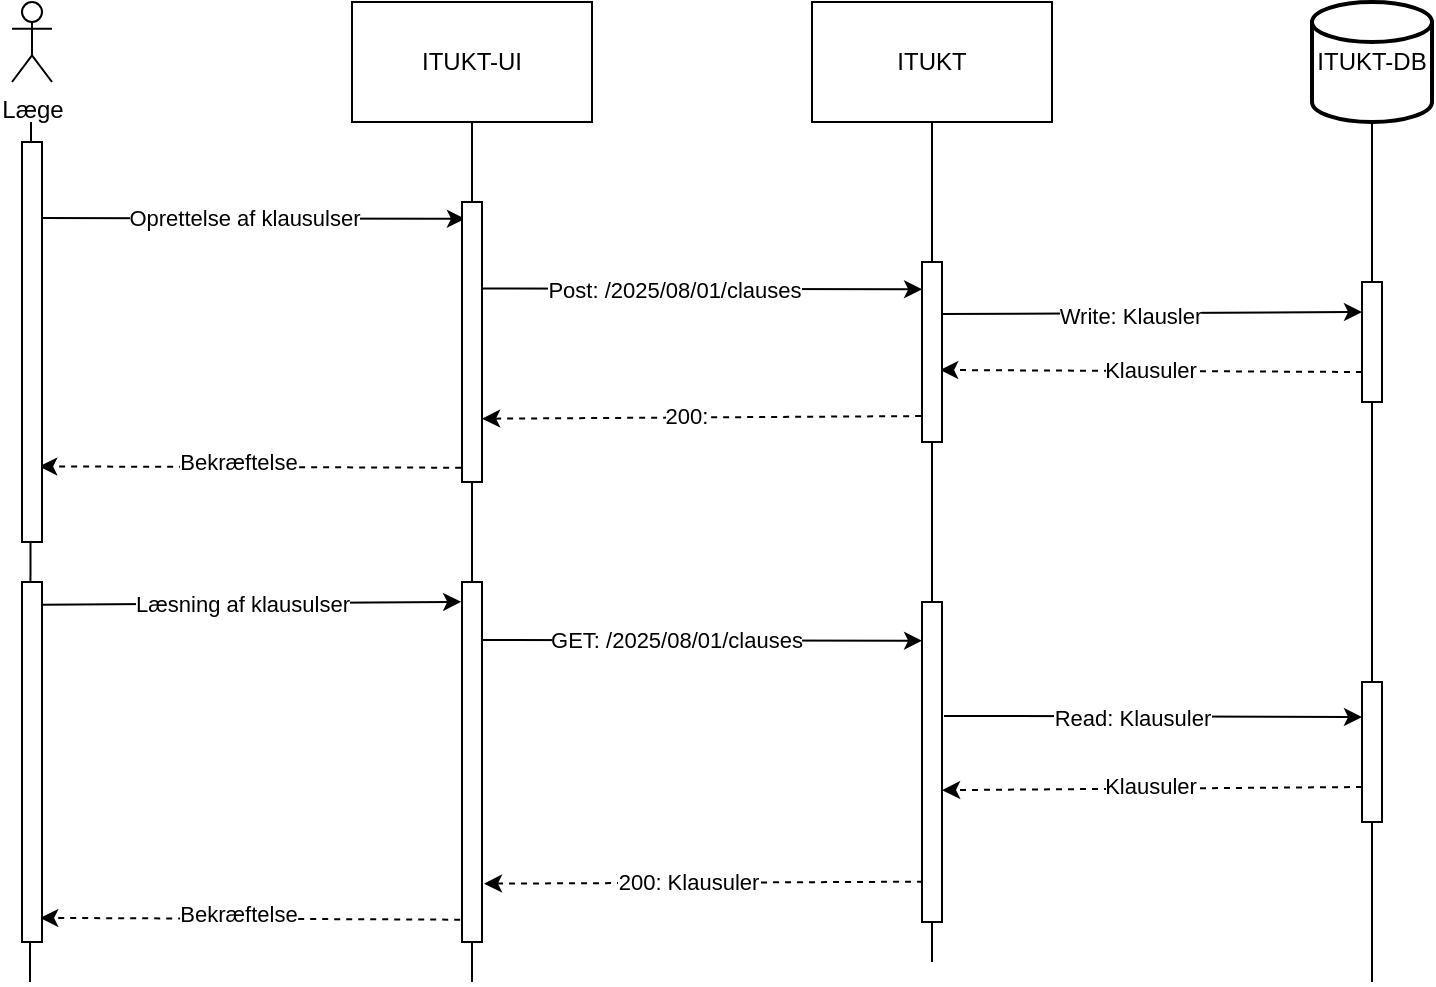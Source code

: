 <mxfile version="28.0.6">
  <diagram name="Page-1" id="FwoGwcnvk-ZfK8yX1NMM">
    <mxGraphModel dx="1106" dy="1203" grid="1" gridSize="10" guides="1" tooltips="1" connect="1" arrows="1" fold="1" page="1" pageScale="1" pageWidth="850" pageHeight="1100" math="0" shadow="0">
      <root>
        <mxCell id="0" />
        <mxCell id="1" parent="0" />
        <mxCell id="6eW_wML3xE2GXAJtJS3j-1" value="ITUKT" style="rounded=0;whiteSpace=wrap;html=1;" vertex="1" parent="1">
          <mxGeometry x="470" y="40" width="120" height="60" as="geometry" />
        </mxCell>
        <mxCell id="6eW_wML3xE2GXAJtJS3j-2" value="" style="endArrow=none;html=1;rounded=0;entryX=0.5;entryY=1;entryDx=0;entryDy=0;" edge="1" parent="1" source="6eW_wML3xE2GXAJtJS3j-44" target="6eW_wML3xE2GXAJtJS3j-1">
          <mxGeometry width="50" height="50" relative="1" as="geometry">
            <mxPoint x="530" y="520" as="sourcePoint" />
            <mxPoint x="530" y="90" as="targetPoint" />
          </mxGeometry>
        </mxCell>
        <mxCell id="6eW_wML3xE2GXAJtJS3j-3" value="" style="endArrow=none;html=1;rounded=0;entryX=0.5;entryY=1;entryDx=0;entryDy=0;" edge="1" parent="1" source="6eW_wML3xE2GXAJtJS3j-27">
          <mxGeometry width="50" height="50" relative="1" as="geometry">
            <mxPoint x="750" y="530" as="sourcePoint" />
            <mxPoint x="750" y="100" as="targetPoint" />
          </mxGeometry>
        </mxCell>
        <mxCell id="6eW_wML3xE2GXAJtJS3j-4" value="ITUKT-DB" style="strokeWidth=2;html=1;shape=mxgraph.flowchart.database;whiteSpace=wrap;" vertex="1" parent="1">
          <mxGeometry x="720" y="40" width="60" height="60" as="geometry" />
        </mxCell>
        <mxCell id="6eW_wML3xE2GXAJtJS3j-5" value="" style="endArrow=classic;html=1;rounded=0;entryX=0;entryY=0.25;entryDx=0;entryDy=0;exitX=0.91;exitY=0.289;exitDx=0;exitDy=0;exitPerimeter=0;" edge="1" parent="1" source="6eW_wML3xE2GXAJtJS3j-44" target="6eW_wML3xE2GXAJtJS3j-27">
          <mxGeometry width="50" height="50" relative="1" as="geometry">
            <mxPoint x="530" y="205" as="sourcePoint" />
            <mxPoint x="740" y="230" as="targetPoint" />
          </mxGeometry>
        </mxCell>
        <mxCell id="6eW_wML3xE2GXAJtJS3j-6" value="Write: Klausler" style="edgeLabel;html=1;align=center;verticalAlign=middle;resizable=0;points=[];" vertex="1" connectable="0" parent="6eW_wML3xE2GXAJtJS3j-5">
          <mxGeometry x="-0.178" y="-1" relative="1" as="geometry">
            <mxPoint x="8" as="offset" />
          </mxGeometry>
        </mxCell>
        <mxCell id="6eW_wML3xE2GXAJtJS3j-7" value="" style="endArrow=none;html=1;rounded=0;entryX=0.5;entryY=1;entryDx=0;entryDy=0;" edge="1" parent="1">
          <mxGeometry width="50" height="50" relative="1" as="geometry">
            <mxPoint x="79" y="530" as="sourcePoint" />
            <mxPoint x="79.5" y="100" as="targetPoint" />
          </mxGeometry>
        </mxCell>
        <mxCell id="6eW_wML3xE2GXAJtJS3j-8" value="" style="endArrow=classic;html=1;rounded=0;exitX=0.91;exitY=0.19;exitDx=0;exitDy=0;exitPerimeter=0;entryX=0.148;entryY=0.06;entryDx=0;entryDy=0;entryPerimeter=0;" edge="1" parent="1" source="6eW_wML3xE2GXAJtJS3j-40" target="6eW_wML3xE2GXAJtJS3j-46">
          <mxGeometry width="50" height="50" relative="1" as="geometry">
            <mxPoint x="140" y="160" as="sourcePoint" />
            <mxPoint x="260" y="170" as="targetPoint" />
          </mxGeometry>
        </mxCell>
        <mxCell id="6eW_wML3xE2GXAJtJS3j-9" value="Oprettelse af klausulser" style="edgeLabel;html=1;align=center;verticalAlign=middle;resizable=0;points=[];" vertex="1" connectable="0" parent="6eW_wML3xE2GXAJtJS3j-8">
          <mxGeometry x="-0.046" y="-2" relative="1" as="geometry">
            <mxPoint y="-2" as="offset" />
          </mxGeometry>
        </mxCell>
        <mxCell id="6eW_wML3xE2GXAJtJS3j-10" value="" style="endArrow=classic;html=1;rounded=0;dashed=1;entryX=0.91;entryY=0.933;entryDx=0;entryDy=0;entryPerimeter=0;exitX=-0.09;exitY=0.938;exitDx=0;exitDy=0;exitPerimeter=0;" edge="1" parent="1" source="6eW_wML3xE2GXAJtJS3j-39" target="6eW_wML3xE2GXAJtJS3j-37">
          <mxGeometry width="50" height="50" relative="1" as="geometry">
            <mxPoint x="300" y="499" as="sourcePoint" />
            <mxPoint x="80" y="499" as="targetPoint" />
          </mxGeometry>
        </mxCell>
        <mxCell id="6eW_wML3xE2GXAJtJS3j-11" value="Bekræftelse" style="edgeLabel;html=1;align=center;verticalAlign=middle;resizable=0;points=[];" vertex="1" connectable="0" parent="6eW_wML3xE2GXAJtJS3j-10">
          <mxGeometry x="0.064" y="-3" relative="1" as="geometry">
            <mxPoint as="offset" />
          </mxGeometry>
        </mxCell>
        <mxCell id="6eW_wML3xE2GXAJtJS3j-12" value="ITUKT-UI" style="rounded=0;whiteSpace=wrap;html=1;" vertex="1" parent="1">
          <mxGeometry x="240" y="40" width="120" height="60" as="geometry" />
        </mxCell>
        <mxCell id="6eW_wML3xE2GXAJtJS3j-13" value="" style="endArrow=none;html=1;rounded=0;entryX=0.5;entryY=1;entryDx=0;entryDy=0;" edge="1" parent="1" source="6eW_wML3xE2GXAJtJS3j-46">
          <mxGeometry width="50" height="50" relative="1" as="geometry">
            <mxPoint x="300" y="530" as="sourcePoint" />
            <mxPoint x="300" y="100" as="targetPoint" />
          </mxGeometry>
        </mxCell>
        <mxCell id="6eW_wML3xE2GXAJtJS3j-14" value="" style="endArrow=classic;html=1;rounded=0;exitX=0.862;exitY=0.309;exitDx=0;exitDy=0;exitPerimeter=0;entryX=0.005;entryY=0.152;entryDx=0;entryDy=0;entryPerimeter=0;" edge="1" parent="1" source="6eW_wML3xE2GXAJtJS3j-46" target="6eW_wML3xE2GXAJtJS3j-44">
          <mxGeometry width="50" height="50" relative="1" as="geometry">
            <mxPoint x="320" y="190" as="sourcePoint" />
            <mxPoint x="530" y="170" as="targetPoint" />
          </mxGeometry>
        </mxCell>
        <mxCell id="6eW_wML3xE2GXAJtJS3j-15" value="Post:&amp;nbsp;/2025/08/01/clauses" style="edgeLabel;html=1;align=center;verticalAlign=middle;resizable=0;points=[];" vertex="1" connectable="0" parent="6eW_wML3xE2GXAJtJS3j-14">
          <mxGeometry x="-0.165" relative="1" as="geometry">
            <mxPoint x="5" as="offset" />
          </mxGeometry>
        </mxCell>
        <mxCell id="6eW_wML3xE2GXAJtJS3j-16" value="" style="endArrow=classic;html=1;rounded=0;dashed=1;entryX=1.005;entryY=0.774;entryDx=0;entryDy=0;entryPerimeter=0;exitX=-0.043;exitY=0.856;exitDx=0;exitDy=0;exitPerimeter=0;" edge="1" parent="1" source="6eW_wML3xE2GXAJtJS3j-44" target="6eW_wML3xE2GXAJtJS3j-46">
          <mxGeometry width="50" height="50" relative="1" as="geometry">
            <mxPoint x="490" y="290" as="sourcePoint" />
            <mxPoint x="330" y="280" as="targetPoint" />
          </mxGeometry>
        </mxCell>
        <mxCell id="6eW_wML3xE2GXAJtJS3j-17" value="200:" style="edgeLabel;html=1;align=center;verticalAlign=middle;resizable=0;points=[];" vertex="1" connectable="0" parent="6eW_wML3xE2GXAJtJS3j-16">
          <mxGeometry x="0.174" y="-1" relative="1" as="geometry">
            <mxPoint x="11" as="offset" />
          </mxGeometry>
        </mxCell>
        <mxCell id="6eW_wML3xE2GXAJtJS3j-18" value="" style="endArrow=classic;html=1;rounded=0;exitX=0.957;exitY=0.063;exitDx=0;exitDy=0;exitPerimeter=0;entryX=-0.043;entryY=0.055;entryDx=0;entryDy=0;entryPerimeter=0;" edge="1" parent="1" source="6eW_wML3xE2GXAJtJS3j-37" target="6eW_wML3xE2GXAJtJS3j-39">
          <mxGeometry width="50" height="50" relative="1" as="geometry">
            <mxPoint x="120" y="370" as="sourcePoint" />
            <mxPoint x="300" y="339" as="targetPoint" />
          </mxGeometry>
        </mxCell>
        <mxCell id="6eW_wML3xE2GXAJtJS3j-19" value="Læsning af klausulser" style="edgeLabel;html=1;align=center;verticalAlign=middle;resizable=0;points=[];" vertex="1" connectable="0" parent="6eW_wML3xE2GXAJtJS3j-18">
          <mxGeometry x="-0.046" y="-2" relative="1" as="geometry">
            <mxPoint y="-2" as="offset" />
          </mxGeometry>
        </mxCell>
        <mxCell id="6eW_wML3xE2GXAJtJS3j-20" value="" style="endArrow=classic;html=1;rounded=0;entryX=0.005;entryY=0.121;entryDx=0;entryDy=0;entryPerimeter=0;exitX=0.957;exitY=0.161;exitDx=0;exitDy=0;exitPerimeter=0;" edge="1" parent="1" source="6eW_wML3xE2GXAJtJS3j-39" target="6eW_wML3xE2GXAJtJS3j-36">
          <mxGeometry width="50" height="50" relative="1" as="geometry">
            <mxPoint x="340" y="400" as="sourcePoint" />
            <mxPoint x="510" y="370" as="targetPoint" />
          </mxGeometry>
        </mxCell>
        <mxCell id="6eW_wML3xE2GXAJtJS3j-21" value="GET:&amp;nbsp;/2025/08/01/clauses" style="edgeLabel;html=1;align=center;verticalAlign=middle;resizable=0;points=[];" vertex="1" connectable="0" parent="6eW_wML3xE2GXAJtJS3j-20">
          <mxGeometry x="-0.165" relative="1" as="geometry">
            <mxPoint x="5" as="offset" />
          </mxGeometry>
        </mxCell>
        <mxCell id="6eW_wML3xE2GXAJtJS3j-22" value="" style="endArrow=classic;html=1;rounded=0;entryX=0;entryY=0.25;entryDx=0;entryDy=0;exitX=1.1;exitY=0.356;exitDx=0;exitDy=0;exitPerimeter=0;" edge="1" parent="1" source="6eW_wML3xE2GXAJtJS3j-36" target="6eW_wML3xE2GXAJtJS3j-34">
          <mxGeometry width="50" height="50" relative="1" as="geometry">
            <mxPoint x="530" y="400" as="sourcePoint" />
            <mxPoint x="740" y="390" as="targetPoint" />
          </mxGeometry>
        </mxCell>
        <mxCell id="6eW_wML3xE2GXAJtJS3j-23" value="Read: Klausuler" style="edgeLabel;html=1;align=center;verticalAlign=middle;resizable=0;points=[];" vertex="1" connectable="0" parent="6eW_wML3xE2GXAJtJS3j-22">
          <mxGeometry x="-0.178" y="-1" relative="1" as="geometry">
            <mxPoint x="8" as="offset" />
          </mxGeometry>
        </mxCell>
        <mxCell id="6eW_wML3xE2GXAJtJS3j-24" value="" style="endArrow=classic;html=1;rounded=0;dashed=1;exitX=0;exitY=0.75;exitDx=0;exitDy=0;entryX=1.005;entryY=0.588;entryDx=0;entryDy=0;entryPerimeter=0;" edge="1" parent="1" source="6eW_wML3xE2GXAJtJS3j-34" target="6eW_wML3xE2GXAJtJS3j-36">
          <mxGeometry width="50" height="50" relative="1" as="geometry">
            <mxPoint x="750" y="440" as="sourcePoint" />
            <mxPoint x="530" y="433" as="targetPoint" />
          </mxGeometry>
        </mxCell>
        <mxCell id="6eW_wML3xE2GXAJtJS3j-25" value="Klausuler" style="edgeLabel;html=1;align=center;verticalAlign=middle;resizable=0;points=[];" vertex="1" connectable="0" parent="6eW_wML3xE2GXAJtJS3j-24">
          <mxGeometry x="-0.178" y="-1" relative="1" as="geometry">
            <mxPoint x="-20" as="offset" />
          </mxGeometry>
        </mxCell>
        <mxCell id="6eW_wML3xE2GXAJtJS3j-26" value="" style="endArrow=none;html=1;rounded=0;entryX=0.5;entryY=1;entryDx=0;entryDy=0;" edge="1" parent="1" source="6eW_wML3xE2GXAJtJS3j-34" target="6eW_wML3xE2GXAJtJS3j-27">
          <mxGeometry width="50" height="50" relative="1" as="geometry">
            <mxPoint x="750" y="530" as="sourcePoint" />
            <mxPoint x="750" y="100" as="targetPoint" />
          </mxGeometry>
        </mxCell>
        <mxCell id="6eW_wML3xE2GXAJtJS3j-27" value="" style="rounded=0;whiteSpace=wrap;html=1;" vertex="1" parent="1">
          <mxGeometry x="745" y="180" width="10" height="60" as="geometry" />
        </mxCell>
        <mxCell id="6eW_wML3xE2GXAJtJS3j-28" value="Læge" style="shape=umlActor;verticalLabelPosition=bottom;verticalAlign=top;html=1;outlineConnect=0;" vertex="1" parent="1">
          <mxGeometry x="70" y="40" width="20" height="40" as="geometry" />
        </mxCell>
        <mxCell id="6eW_wML3xE2GXAJtJS3j-29" value="" style="endArrow=classic;html=1;rounded=0;dashed=1;entryX=0.862;entryY=0.811;entryDx=0;entryDy=0;entryPerimeter=0;exitX=-0.043;exitY=0.949;exitDx=0;exitDy=0;exitPerimeter=0;" edge="1" parent="1" source="6eW_wML3xE2GXAJtJS3j-46" target="6eW_wML3xE2GXAJtJS3j-40">
          <mxGeometry width="50" height="50" relative="1" as="geometry">
            <mxPoint x="300" y="299.5" as="sourcePoint" />
            <mxPoint x="110" y="300" as="targetPoint" />
          </mxGeometry>
        </mxCell>
        <mxCell id="6eW_wML3xE2GXAJtJS3j-30" value="Bekræftelse" style="edgeLabel;html=1;align=center;verticalAlign=middle;resizable=0;points=[];" vertex="1" connectable="0" parent="6eW_wML3xE2GXAJtJS3j-29">
          <mxGeometry x="0.064" y="-3" relative="1" as="geometry">
            <mxPoint as="offset" />
          </mxGeometry>
        </mxCell>
        <mxCell id="6eW_wML3xE2GXAJtJS3j-31" value="" style="endArrow=classic;html=1;rounded=0;dashed=1;exitX=0.052;exitY=0.874;exitDx=0;exitDy=0;exitPerimeter=0;entryX=1.1;entryY=0.838;entryDx=0;entryDy=0;entryPerimeter=0;" edge="1" parent="1" source="6eW_wML3xE2GXAJtJS3j-36" target="6eW_wML3xE2GXAJtJS3j-39">
          <mxGeometry width="50" height="50" relative="1" as="geometry">
            <mxPoint x="520" y="480" as="sourcePoint" />
            <mxPoint x="300" y="480" as="targetPoint" />
          </mxGeometry>
        </mxCell>
        <mxCell id="6eW_wML3xE2GXAJtJS3j-32" value="200: Klausuler" style="edgeLabel;html=1;align=center;verticalAlign=middle;resizable=0;points=[];" vertex="1" connectable="0" parent="6eW_wML3xE2GXAJtJS3j-31">
          <mxGeometry x="0.174" y="-1" relative="1" as="geometry">
            <mxPoint x="11" as="offset" />
          </mxGeometry>
        </mxCell>
        <mxCell id="6eW_wML3xE2GXAJtJS3j-33" value="" style="endArrow=none;html=1;rounded=0;entryX=0.5;entryY=1;entryDx=0;entryDy=0;" edge="1" parent="1" target="6eW_wML3xE2GXAJtJS3j-34">
          <mxGeometry width="50" height="50" relative="1" as="geometry">
            <mxPoint x="750" y="530" as="sourcePoint" />
            <mxPoint x="750" y="270" as="targetPoint" />
          </mxGeometry>
        </mxCell>
        <mxCell id="6eW_wML3xE2GXAJtJS3j-34" value="" style="rounded=0;whiteSpace=wrap;html=1;" vertex="1" parent="1">
          <mxGeometry x="745" y="380" width="10" height="70" as="geometry" />
        </mxCell>
        <mxCell id="6eW_wML3xE2GXAJtJS3j-35" value="" style="endArrow=none;html=1;rounded=0;entryX=0.5;entryY=1;entryDx=0;entryDy=0;" edge="1" parent="1" target="6eW_wML3xE2GXAJtJS3j-36">
          <mxGeometry width="50" height="50" relative="1" as="geometry">
            <mxPoint x="530" y="520" as="sourcePoint" />
            <mxPoint x="530" y="100" as="targetPoint" />
          </mxGeometry>
        </mxCell>
        <mxCell id="6eW_wML3xE2GXAJtJS3j-36" value="" style="rounded=0;whiteSpace=wrap;html=1;" vertex="1" parent="1">
          <mxGeometry x="525" y="340" width="10" height="160" as="geometry" />
        </mxCell>
        <mxCell id="6eW_wML3xE2GXAJtJS3j-37" value="" style="rounded=0;whiteSpace=wrap;html=1;" vertex="1" parent="1">
          <mxGeometry x="75" y="330" width="10" height="180" as="geometry" />
        </mxCell>
        <mxCell id="6eW_wML3xE2GXAJtJS3j-38" value="" style="endArrow=none;html=1;rounded=0;entryX=0.5;entryY=1;entryDx=0;entryDy=0;" edge="1" parent="1" target="6eW_wML3xE2GXAJtJS3j-39">
          <mxGeometry width="50" height="50" relative="1" as="geometry">
            <mxPoint x="300" y="530" as="sourcePoint" />
            <mxPoint x="300" y="100" as="targetPoint" />
          </mxGeometry>
        </mxCell>
        <mxCell id="6eW_wML3xE2GXAJtJS3j-39" value="" style="rounded=0;whiteSpace=wrap;html=1;" vertex="1" parent="1">
          <mxGeometry x="295" y="330" width="10" height="180" as="geometry" />
        </mxCell>
        <mxCell id="6eW_wML3xE2GXAJtJS3j-40" value="" style="rounded=0;whiteSpace=wrap;html=1;" vertex="1" parent="1">
          <mxGeometry x="75" y="110" width="10" height="200" as="geometry" />
        </mxCell>
        <mxCell id="6eW_wML3xE2GXAJtJS3j-41" value="" style="endArrow=classic;html=1;rounded=0;dashed=1;exitX=0;exitY=0.75;exitDx=0;exitDy=0;entryX=0.91;entryY=0.6;entryDx=0;entryDy=0;entryPerimeter=0;" edge="1" parent="1" source="6eW_wML3xE2GXAJtJS3j-27" target="6eW_wML3xE2GXAJtJS3j-44">
          <mxGeometry width="50" height="50" relative="1" as="geometry">
            <mxPoint x="735" y="299.5" as="sourcePoint" />
            <mxPoint x="580" y="240" as="targetPoint" />
          </mxGeometry>
        </mxCell>
        <mxCell id="6eW_wML3xE2GXAJtJS3j-42" value="Klausuler" style="edgeLabel;html=1;align=center;verticalAlign=middle;resizable=0;points=[];" vertex="1" connectable="0" parent="6eW_wML3xE2GXAJtJS3j-41">
          <mxGeometry x="-0.178" y="-1" relative="1" as="geometry">
            <mxPoint x="-20" as="offset" />
          </mxGeometry>
        </mxCell>
        <mxCell id="6eW_wML3xE2GXAJtJS3j-43" value="" style="endArrow=none;html=1;rounded=0;entryX=0.5;entryY=1;entryDx=0;entryDy=0;" edge="1" parent="1" source="6eW_wML3xE2GXAJtJS3j-36" target="6eW_wML3xE2GXAJtJS3j-44">
          <mxGeometry width="50" height="50" relative="1" as="geometry">
            <mxPoint x="530" y="340" as="sourcePoint" />
            <mxPoint x="530" y="100" as="targetPoint" />
          </mxGeometry>
        </mxCell>
        <mxCell id="6eW_wML3xE2GXAJtJS3j-44" value="" style="rounded=0;whiteSpace=wrap;html=1;" vertex="1" parent="1">
          <mxGeometry x="525" y="170" width="10" height="90" as="geometry" />
        </mxCell>
        <mxCell id="6eW_wML3xE2GXAJtJS3j-45" value="" style="endArrow=none;html=1;rounded=0;entryX=0.5;entryY=1;entryDx=0;entryDy=0;" edge="1" parent="1" source="6eW_wML3xE2GXAJtJS3j-39" target="6eW_wML3xE2GXAJtJS3j-46">
          <mxGeometry width="50" height="50" relative="1" as="geometry">
            <mxPoint x="300" y="330" as="sourcePoint" />
            <mxPoint x="300" y="100" as="targetPoint" />
          </mxGeometry>
        </mxCell>
        <mxCell id="6eW_wML3xE2GXAJtJS3j-46" value="" style="rounded=0;whiteSpace=wrap;html=1;" vertex="1" parent="1">
          <mxGeometry x="295" y="140" width="10" height="140" as="geometry" />
        </mxCell>
      </root>
    </mxGraphModel>
  </diagram>
</mxfile>
